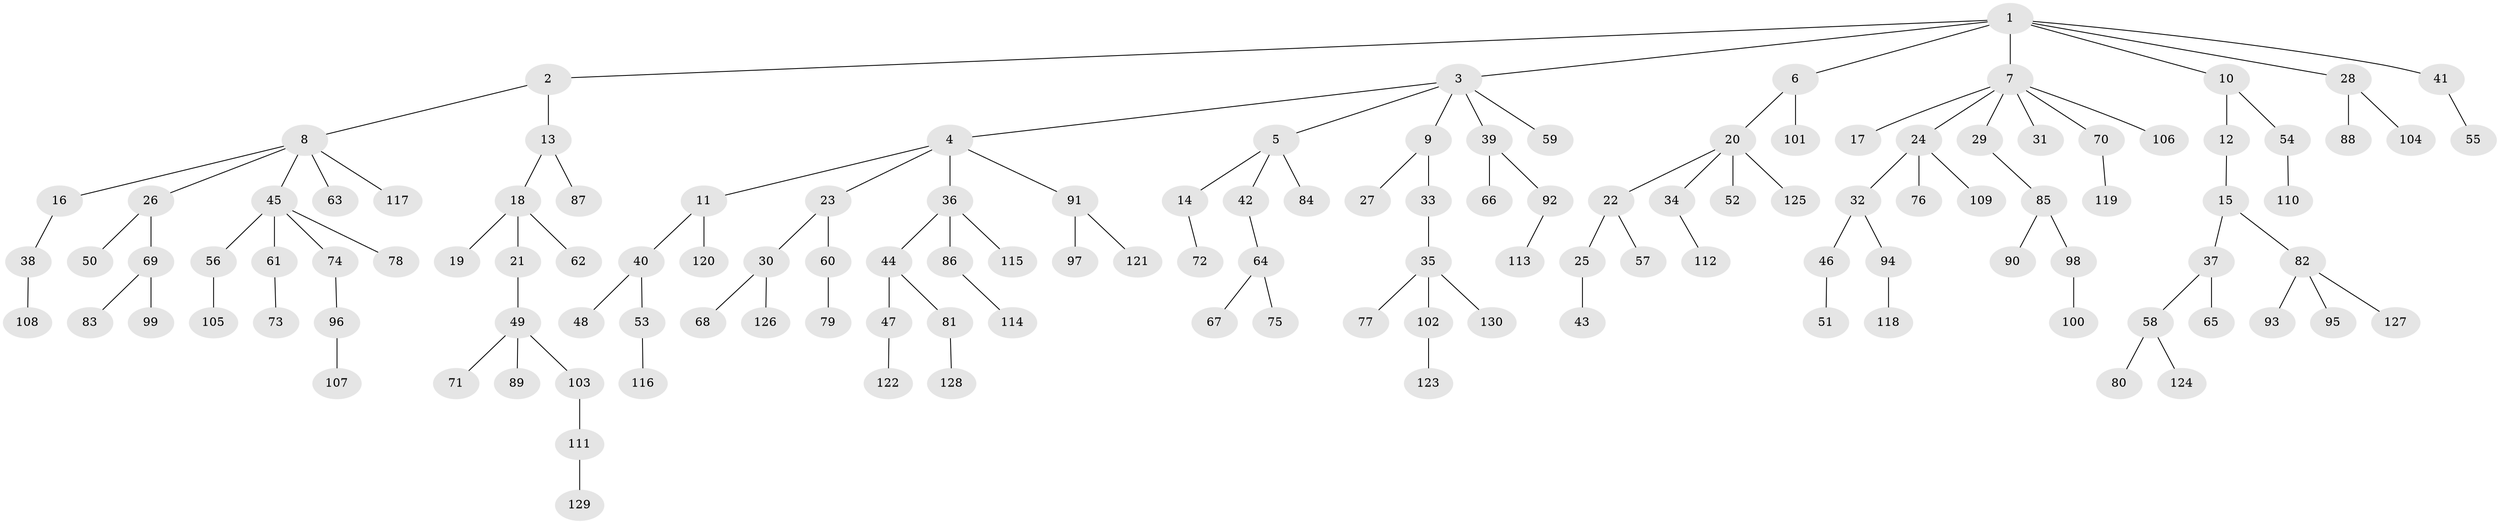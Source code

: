 // coarse degree distribution, {7: 0.010752688172043012, 3: 0.17204301075268819, 5: 0.043010752688172046, 2: 0.27956989247311825, 6: 0.010752688172043012, 1: 0.46236559139784944, 4: 0.021505376344086023}
// Generated by graph-tools (version 1.1) at 2025/52/03/04/25 22:52:03]
// undirected, 130 vertices, 129 edges
graph export_dot {
  node [color=gray90,style=filled];
  1;
  2;
  3;
  4;
  5;
  6;
  7;
  8;
  9;
  10;
  11;
  12;
  13;
  14;
  15;
  16;
  17;
  18;
  19;
  20;
  21;
  22;
  23;
  24;
  25;
  26;
  27;
  28;
  29;
  30;
  31;
  32;
  33;
  34;
  35;
  36;
  37;
  38;
  39;
  40;
  41;
  42;
  43;
  44;
  45;
  46;
  47;
  48;
  49;
  50;
  51;
  52;
  53;
  54;
  55;
  56;
  57;
  58;
  59;
  60;
  61;
  62;
  63;
  64;
  65;
  66;
  67;
  68;
  69;
  70;
  71;
  72;
  73;
  74;
  75;
  76;
  77;
  78;
  79;
  80;
  81;
  82;
  83;
  84;
  85;
  86;
  87;
  88;
  89;
  90;
  91;
  92;
  93;
  94;
  95;
  96;
  97;
  98;
  99;
  100;
  101;
  102;
  103;
  104;
  105;
  106;
  107;
  108;
  109;
  110;
  111;
  112;
  113;
  114;
  115;
  116;
  117;
  118;
  119;
  120;
  121;
  122;
  123;
  124;
  125;
  126;
  127;
  128;
  129;
  130;
  1 -- 2;
  1 -- 3;
  1 -- 6;
  1 -- 7;
  1 -- 10;
  1 -- 28;
  1 -- 41;
  2 -- 8;
  2 -- 13;
  3 -- 4;
  3 -- 5;
  3 -- 9;
  3 -- 39;
  3 -- 59;
  4 -- 11;
  4 -- 23;
  4 -- 36;
  4 -- 91;
  5 -- 14;
  5 -- 42;
  5 -- 84;
  6 -- 20;
  6 -- 101;
  7 -- 17;
  7 -- 24;
  7 -- 29;
  7 -- 31;
  7 -- 70;
  7 -- 106;
  8 -- 16;
  8 -- 26;
  8 -- 45;
  8 -- 63;
  8 -- 117;
  9 -- 27;
  9 -- 33;
  10 -- 12;
  10 -- 54;
  11 -- 40;
  11 -- 120;
  12 -- 15;
  13 -- 18;
  13 -- 87;
  14 -- 72;
  15 -- 37;
  15 -- 82;
  16 -- 38;
  18 -- 19;
  18 -- 21;
  18 -- 62;
  20 -- 22;
  20 -- 34;
  20 -- 52;
  20 -- 125;
  21 -- 49;
  22 -- 25;
  22 -- 57;
  23 -- 30;
  23 -- 60;
  24 -- 32;
  24 -- 76;
  24 -- 109;
  25 -- 43;
  26 -- 50;
  26 -- 69;
  28 -- 88;
  28 -- 104;
  29 -- 85;
  30 -- 68;
  30 -- 126;
  32 -- 46;
  32 -- 94;
  33 -- 35;
  34 -- 112;
  35 -- 77;
  35 -- 102;
  35 -- 130;
  36 -- 44;
  36 -- 86;
  36 -- 115;
  37 -- 58;
  37 -- 65;
  38 -- 108;
  39 -- 66;
  39 -- 92;
  40 -- 48;
  40 -- 53;
  41 -- 55;
  42 -- 64;
  44 -- 47;
  44 -- 81;
  45 -- 56;
  45 -- 61;
  45 -- 74;
  45 -- 78;
  46 -- 51;
  47 -- 122;
  49 -- 71;
  49 -- 89;
  49 -- 103;
  53 -- 116;
  54 -- 110;
  56 -- 105;
  58 -- 80;
  58 -- 124;
  60 -- 79;
  61 -- 73;
  64 -- 67;
  64 -- 75;
  69 -- 83;
  69 -- 99;
  70 -- 119;
  74 -- 96;
  81 -- 128;
  82 -- 93;
  82 -- 95;
  82 -- 127;
  85 -- 90;
  85 -- 98;
  86 -- 114;
  91 -- 97;
  91 -- 121;
  92 -- 113;
  94 -- 118;
  96 -- 107;
  98 -- 100;
  102 -- 123;
  103 -- 111;
  111 -- 129;
}
